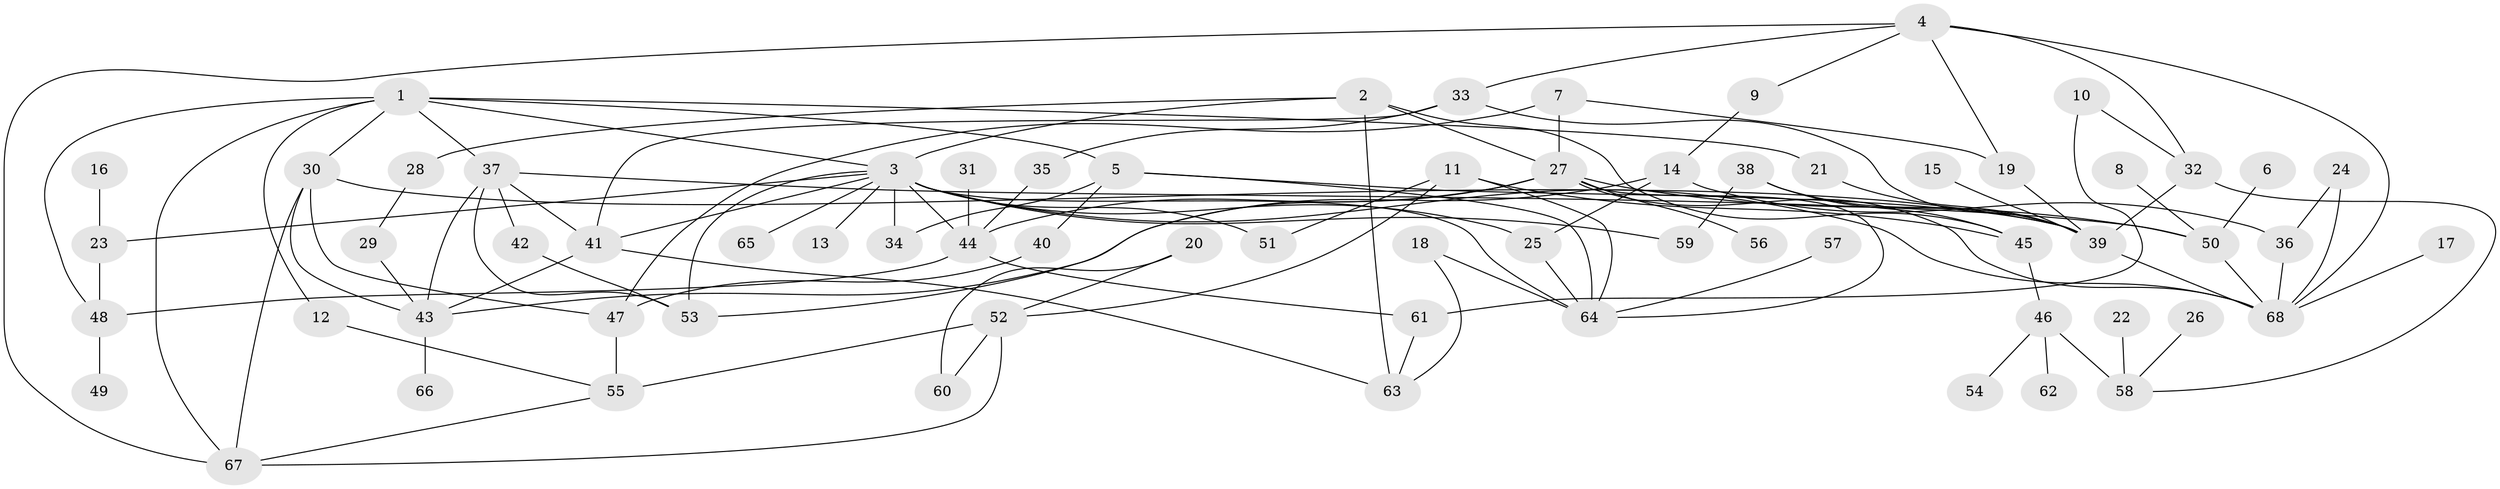 // original degree distribution, {6: 0.037037037037037035, 8: 0.007407407407407408, 5: 0.06666666666666667, 10: 0.007407407407407408, 4: 0.13333333333333333, 3: 0.22962962962962963, 2: 0.2518518518518518, 1: 0.25925925925925924, 7: 0.007407407407407408}
// Generated by graph-tools (version 1.1) at 2025/49/03/09/25 03:49:17]
// undirected, 68 vertices, 115 edges
graph export_dot {
graph [start="1"]
  node [color=gray90,style=filled];
  1;
  2;
  3;
  4;
  5;
  6;
  7;
  8;
  9;
  10;
  11;
  12;
  13;
  14;
  15;
  16;
  17;
  18;
  19;
  20;
  21;
  22;
  23;
  24;
  25;
  26;
  27;
  28;
  29;
  30;
  31;
  32;
  33;
  34;
  35;
  36;
  37;
  38;
  39;
  40;
  41;
  42;
  43;
  44;
  45;
  46;
  47;
  48;
  49;
  50;
  51;
  52;
  53;
  54;
  55;
  56;
  57;
  58;
  59;
  60;
  61;
  62;
  63;
  64;
  65;
  66;
  67;
  68;
  1 -- 3 [weight=1.0];
  1 -- 5 [weight=1.0];
  1 -- 12 [weight=1.0];
  1 -- 21 [weight=1.0];
  1 -- 30 [weight=1.0];
  1 -- 37 [weight=1.0];
  1 -- 48 [weight=1.0];
  1 -- 67 [weight=1.0];
  2 -- 3 [weight=1.0];
  2 -- 27 [weight=1.0];
  2 -- 28 [weight=1.0];
  2 -- 45 [weight=1.0];
  2 -- 63 [weight=1.0];
  3 -- 13 [weight=1.0];
  3 -- 23 [weight=1.0];
  3 -- 25 [weight=1.0];
  3 -- 34 [weight=1.0];
  3 -- 41 [weight=1.0];
  3 -- 44 [weight=1.0];
  3 -- 51 [weight=1.0];
  3 -- 53 [weight=1.0];
  3 -- 59 [weight=1.0];
  3 -- 64 [weight=1.0];
  3 -- 65 [weight=1.0];
  3 -- 68 [weight=1.0];
  4 -- 9 [weight=1.0];
  4 -- 19 [weight=1.0];
  4 -- 32 [weight=1.0];
  4 -- 33 [weight=1.0];
  4 -- 67 [weight=1.0];
  4 -- 68 [weight=1.0];
  5 -- 34 [weight=1.0];
  5 -- 39 [weight=1.0];
  5 -- 40 [weight=1.0];
  5 -- 64 [weight=1.0];
  6 -- 50 [weight=1.0];
  7 -- 19 [weight=1.0];
  7 -- 27 [weight=1.0];
  7 -- 47 [weight=1.0];
  8 -- 50 [weight=1.0];
  9 -- 14 [weight=1.0];
  10 -- 32 [weight=1.0];
  10 -- 61 [weight=1.0];
  11 -- 45 [weight=1.0];
  11 -- 51 [weight=1.0];
  11 -- 52 [weight=1.0];
  11 -- 64 [weight=1.0];
  12 -- 55 [weight=1.0];
  14 -- 25 [weight=1.0];
  14 -- 36 [weight=1.0];
  14 -- 43 [weight=1.0];
  15 -- 39 [weight=1.0];
  16 -- 23 [weight=1.0];
  17 -- 68 [weight=1.0];
  18 -- 63 [weight=1.0];
  18 -- 64 [weight=1.0];
  19 -- 39 [weight=1.0];
  20 -- 52 [weight=1.0];
  20 -- 60 [weight=1.0];
  21 -- 39 [weight=2.0];
  22 -- 58 [weight=1.0];
  23 -- 48 [weight=1.0];
  24 -- 36 [weight=1.0];
  24 -- 68 [weight=1.0];
  25 -- 64 [weight=1.0];
  26 -- 58 [weight=1.0];
  27 -- 44 [weight=1.0];
  27 -- 50 [weight=1.0];
  27 -- 53 [weight=1.0];
  27 -- 56 [weight=1.0];
  27 -- 64 [weight=1.0];
  27 -- 68 [weight=1.0];
  28 -- 29 [weight=1.0];
  29 -- 43 [weight=1.0];
  30 -- 39 [weight=1.0];
  30 -- 43 [weight=1.0];
  30 -- 47 [weight=1.0];
  30 -- 67 [weight=1.0];
  31 -- 44 [weight=1.0];
  32 -- 39 [weight=1.0];
  32 -- 58 [weight=1.0];
  33 -- 35 [weight=1.0];
  33 -- 39 [weight=1.0];
  33 -- 41 [weight=1.0];
  35 -- 44 [weight=1.0];
  36 -- 68 [weight=1.0];
  37 -- 41 [weight=1.0];
  37 -- 42 [weight=1.0];
  37 -- 43 [weight=1.0];
  37 -- 50 [weight=1.0];
  37 -- 53 [weight=1.0];
  38 -- 39 [weight=1.0];
  38 -- 45 [weight=1.0];
  38 -- 59 [weight=1.0];
  39 -- 68 [weight=1.0];
  40 -- 47 [weight=1.0];
  41 -- 43 [weight=1.0];
  41 -- 63 [weight=1.0];
  42 -- 53 [weight=1.0];
  43 -- 66 [weight=1.0];
  44 -- 48 [weight=1.0];
  44 -- 61 [weight=1.0];
  45 -- 46 [weight=1.0];
  46 -- 54 [weight=1.0];
  46 -- 58 [weight=1.0];
  46 -- 62 [weight=1.0];
  47 -- 55 [weight=1.0];
  48 -- 49 [weight=1.0];
  50 -- 68 [weight=1.0];
  52 -- 55 [weight=2.0];
  52 -- 60 [weight=1.0];
  52 -- 67 [weight=1.0];
  55 -- 67 [weight=1.0];
  57 -- 64 [weight=1.0];
  61 -- 63 [weight=1.0];
}
